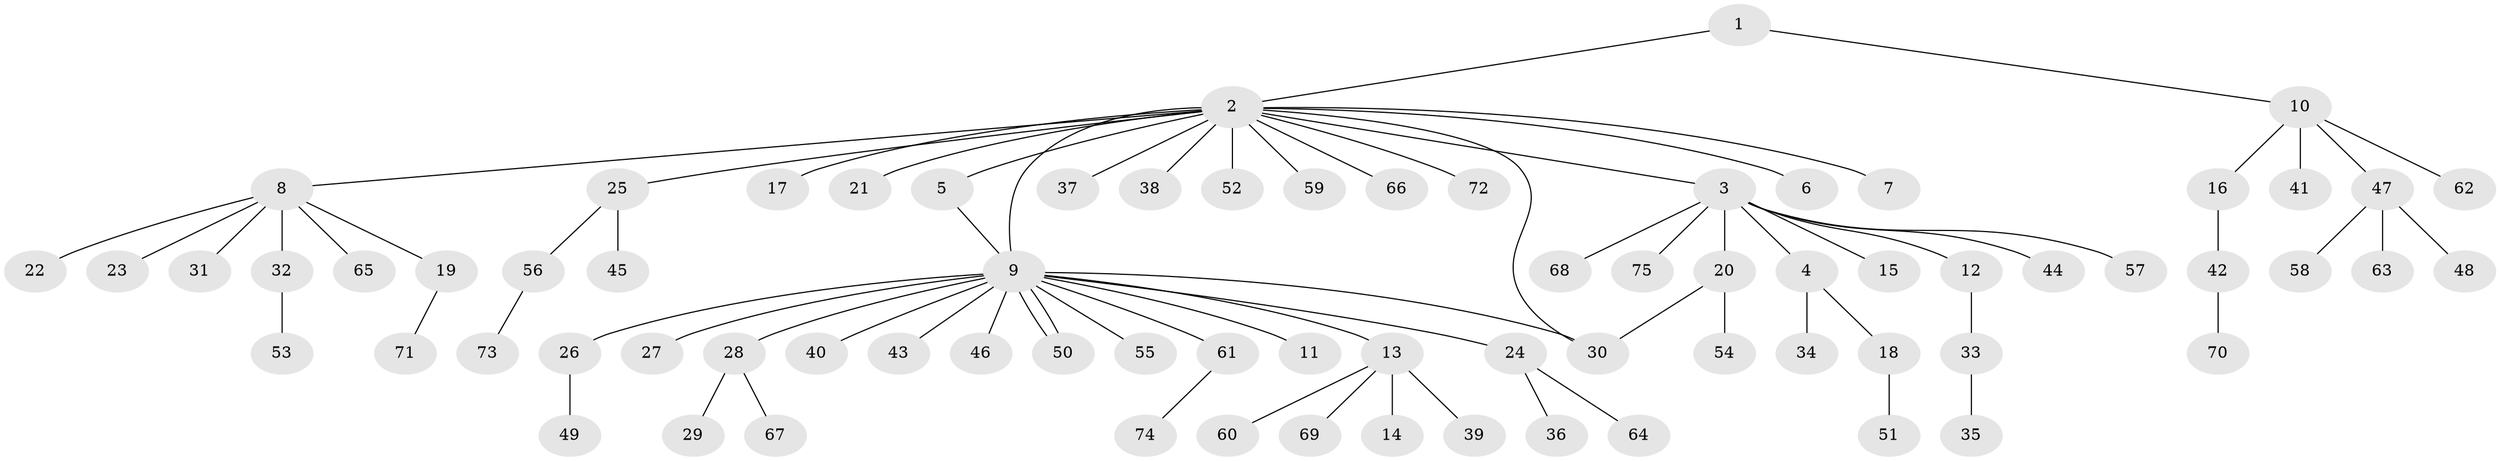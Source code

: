 // Generated by graph-tools (version 1.1) at 2025/11/02/27/25 16:11:12]
// undirected, 75 vertices, 78 edges
graph export_dot {
graph [start="1"]
  node [color=gray90,style=filled];
  1;
  2;
  3;
  4;
  5;
  6;
  7;
  8;
  9;
  10;
  11;
  12;
  13;
  14;
  15;
  16;
  17;
  18;
  19;
  20;
  21;
  22;
  23;
  24;
  25;
  26;
  27;
  28;
  29;
  30;
  31;
  32;
  33;
  34;
  35;
  36;
  37;
  38;
  39;
  40;
  41;
  42;
  43;
  44;
  45;
  46;
  47;
  48;
  49;
  50;
  51;
  52;
  53;
  54;
  55;
  56;
  57;
  58;
  59;
  60;
  61;
  62;
  63;
  64;
  65;
  66;
  67;
  68;
  69;
  70;
  71;
  72;
  73;
  74;
  75;
  1 -- 2;
  1 -- 10;
  2 -- 3;
  2 -- 5;
  2 -- 6;
  2 -- 7;
  2 -- 8;
  2 -- 9;
  2 -- 17;
  2 -- 21;
  2 -- 25;
  2 -- 30;
  2 -- 37;
  2 -- 38;
  2 -- 52;
  2 -- 59;
  2 -- 66;
  2 -- 72;
  3 -- 4;
  3 -- 12;
  3 -- 15;
  3 -- 20;
  3 -- 44;
  3 -- 57;
  3 -- 68;
  3 -- 75;
  4 -- 18;
  4 -- 34;
  5 -- 9;
  8 -- 19;
  8 -- 22;
  8 -- 23;
  8 -- 31;
  8 -- 32;
  8 -- 65;
  9 -- 11;
  9 -- 13;
  9 -- 24;
  9 -- 26;
  9 -- 27;
  9 -- 28;
  9 -- 30;
  9 -- 40;
  9 -- 43;
  9 -- 46;
  9 -- 50;
  9 -- 50;
  9 -- 55;
  9 -- 61;
  10 -- 16;
  10 -- 41;
  10 -- 47;
  10 -- 62;
  12 -- 33;
  13 -- 14;
  13 -- 39;
  13 -- 60;
  13 -- 69;
  16 -- 42;
  18 -- 51;
  19 -- 71;
  20 -- 30;
  20 -- 54;
  24 -- 36;
  24 -- 64;
  25 -- 45;
  25 -- 56;
  26 -- 49;
  28 -- 29;
  28 -- 67;
  32 -- 53;
  33 -- 35;
  42 -- 70;
  47 -- 48;
  47 -- 58;
  47 -- 63;
  56 -- 73;
  61 -- 74;
}
